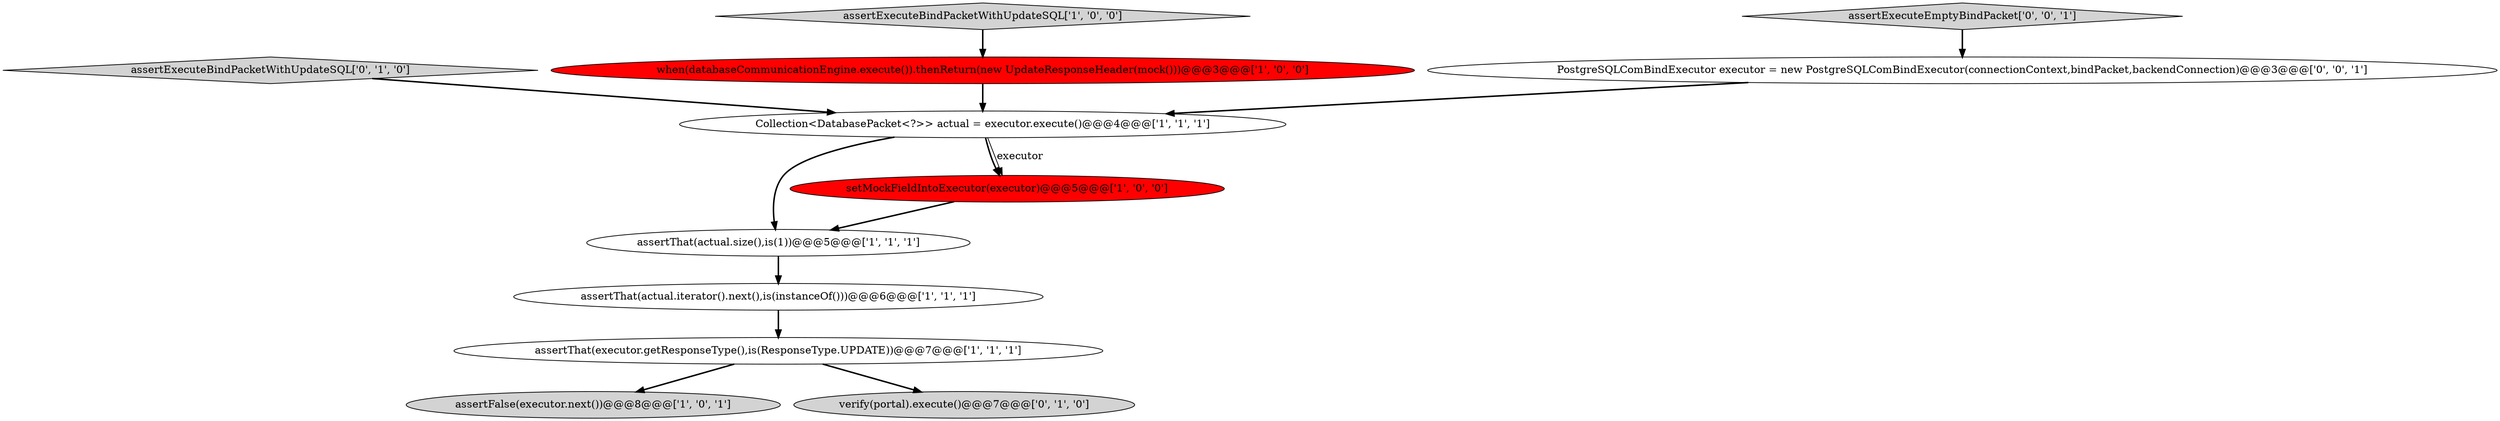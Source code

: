 digraph {
4 [style = filled, label = "assertThat(actual.size(),is(1))@@@5@@@['1', '1', '1']", fillcolor = white, shape = ellipse image = "AAA0AAABBB1BBB"];
9 [style = filled, label = "assertExecuteBindPacketWithUpdateSQL['0', '1', '0']", fillcolor = lightgray, shape = diamond image = "AAA0AAABBB2BBB"];
0 [style = filled, label = "assertThat(actual.iterator().next(),is(instanceOf()))@@@6@@@['1', '1', '1']", fillcolor = white, shape = ellipse image = "AAA0AAABBB1BBB"];
3 [style = filled, label = "assertFalse(executor.next())@@@8@@@['1', '0', '1']", fillcolor = lightgray, shape = ellipse image = "AAA0AAABBB1BBB"];
2 [style = filled, label = "assertThat(executor.getResponseType(),is(ResponseType.UPDATE))@@@7@@@['1', '1', '1']", fillcolor = white, shape = ellipse image = "AAA0AAABBB1BBB"];
5 [style = filled, label = "setMockFieldIntoExecutor(executor)@@@5@@@['1', '0', '0']", fillcolor = red, shape = ellipse image = "AAA1AAABBB1BBB"];
8 [style = filled, label = "verify(portal).execute()@@@7@@@['0', '1', '0']", fillcolor = lightgray, shape = ellipse image = "AAA0AAABBB2BBB"];
6 [style = filled, label = "Collection<DatabasePacket<?>> actual = executor.execute()@@@4@@@['1', '1', '1']", fillcolor = white, shape = ellipse image = "AAA0AAABBB1BBB"];
1 [style = filled, label = "when(databaseCommunicationEngine.execute()).thenReturn(new UpdateResponseHeader(mock()))@@@3@@@['1', '0', '0']", fillcolor = red, shape = ellipse image = "AAA1AAABBB1BBB"];
11 [style = filled, label = "assertExecuteEmptyBindPacket['0', '0', '1']", fillcolor = lightgray, shape = diamond image = "AAA0AAABBB3BBB"];
7 [style = filled, label = "assertExecuteBindPacketWithUpdateSQL['1', '0', '0']", fillcolor = lightgray, shape = diamond image = "AAA0AAABBB1BBB"];
10 [style = filled, label = "PostgreSQLComBindExecutor executor = new PostgreSQLComBindExecutor(connectionContext,bindPacket,backendConnection)@@@3@@@['0', '0', '1']", fillcolor = white, shape = ellipse image = "AAA0AAABBB3BBB"];
6->4 [style = bold, label=""];
6->5 [style = bold, label=""];
1->6 [style = bold, label=""];
7->1 [style = bold, label=""];
9->6 [style = bold, label=""];
6->5 [style = solid, label="executor"];
11->10 [style = bold, label=""];
10->6 [style = bold, label=""];
2->8 [style = bold, label=""];
5->4 [style = bold, label=""];
2->3 [style = bold, label=""];
4->0 [style = bold, label=""];
0->2 [style = bold, label=""];
}
